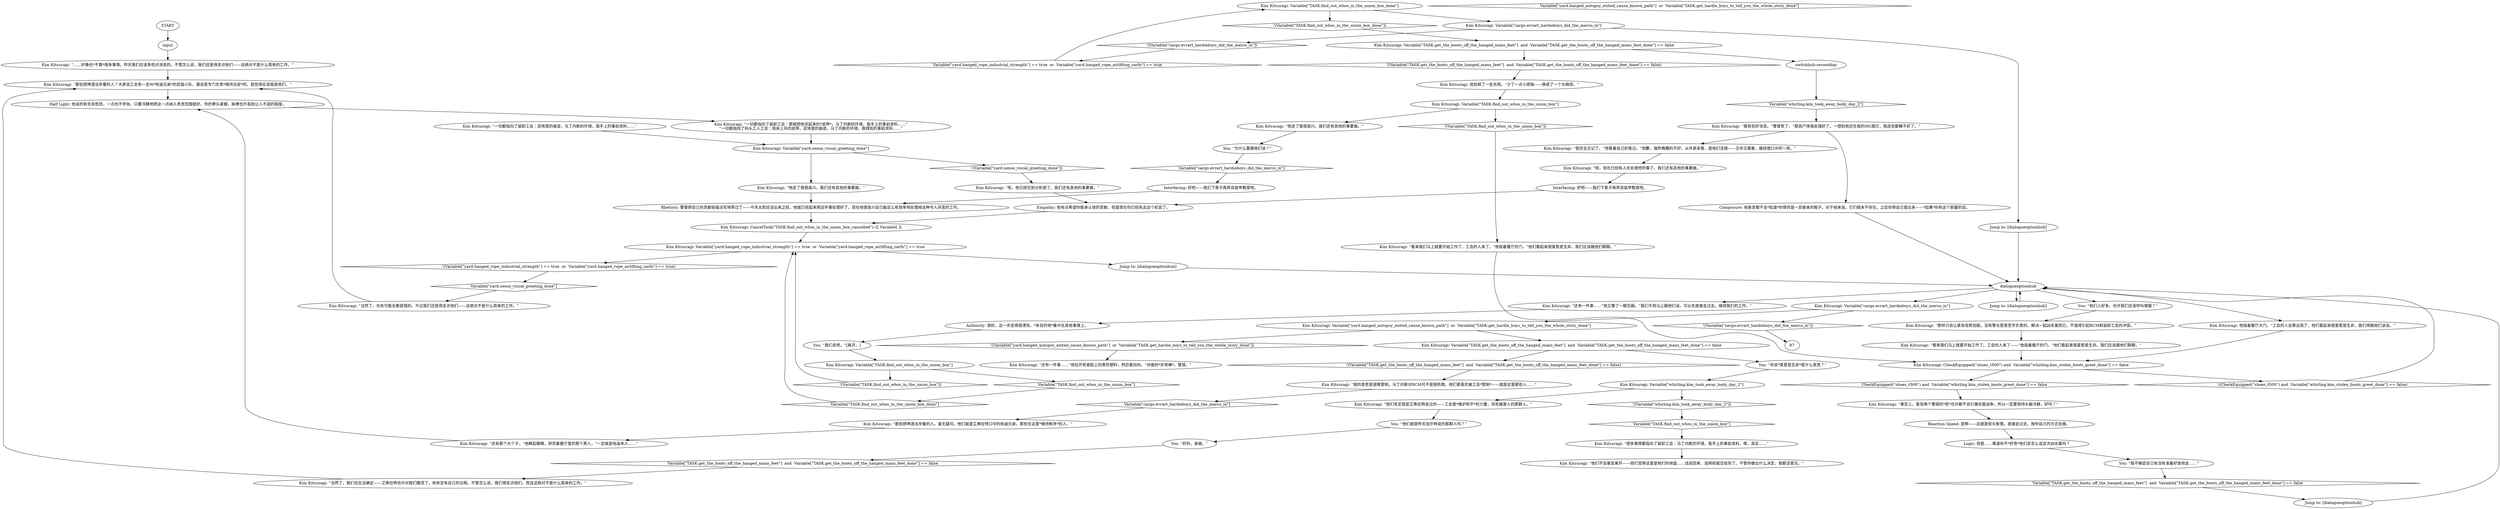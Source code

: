 # KIM SWITCH / DAY TWO UNION
# Kim blinks red when he's joined your team near the stairs. He wants to tell you the vigilantes have showed up and that you should talk to them -- but be careful. (Final warning about RCM non-presence in Martinaise.)
# ==================================================
digraph G {
	  0 [label="START"];
	  1 [label="input"];
	  2 [label="Kim Kitsuragi: Variable[\"TASK.find_out_whos_in_the_union_box\"]"];
	  3 [label="Variable[\"TASK.find_out_whos_in_the_union_box\"]", shape=diamond];
	  4 [label="!(Variable[\"TASK.find_out_whos_in_the_union_box\"])", shape=diamond];
	  5 [label="Authority: 很好。这一步走得很漂亮。*有目的地*集中在其他事情上。"];
	  6 [label="Kim Kitsuragi: “还有一件事……”他拉开死者脸上的黑色塑料，然后看向你。“你做的*非常棒*，警探。”"];
	  7 [label="Interfacing: 好吧——我们下辈子再弄双装甲靴穿吧。"];
	  8 [label="Kim Kitsuragi: “看来我们马上就要开始工作了。工会的人来了。”他指着餐厅的门。“他们看起来很爱惹是生非。我们应该跟他们聊聊。”"];
	  9 [label="Rhetoric: 警督把自己的贡献轻描淡写地带过了——今天太阳还没出来之前，他就已经起来把这件事处理好了。现在他很高兴自己能这么有效率地处理掉这种令人厌恶的工作。"];
	  10 [label="Kim Kitsuragi: “那样只会让紧张局势加剧。没有警长愿意签字负责的。解决一起凶杀案而已，不值得引起RCM和装卸工会的冲突。”"];
	  11 [label="dialogueoptionhub"];
	  12 [label="Kim Kitsuragi: “我有些好消息。”警督笑了。“那具尸体我处理好了。一想到他还在我的MC腐烂，我连觉都睡不好了。”"];
	  13 [label="Kim Kitsuragi: “还有那个大个子，”他眯起眼睛，研究着餐厅里的那个男人，“一定就是哈迪本人……”"];
	  14 [label="Kim Kitsuragi: CheckEquipped(\"shoes_t500\") and  Variable[\"whirling.kim_stolen_boots_greet_done\"] == false"];
	  15 [label="CheckEquipped(\"shoes_t500\") and  Variable[\"whirling.kim_stolen_boots_greet_done\"] == false", shape=diamond];
	  16 [label="!(CheckEquipped(\"shoes_t500\") and  Variable[\"whirling.kim_stolen_boots_greet_done\"] == false)", shape=diamond];
	  17 [label="Empathy: 他有点希望你能承认他的贡献，但是现在你已经失去这个机会了。"];
	  18 [label="Kim Kitsuragi: “那些把啤酒当早餐的人。毫无疑问，他们就是艾弗拉特口中的哈迪兄弟，那些在这里*维持秩序*的人。”"];
	  19 [label="Logic: 但是……难道你不*好奇*他们会怎么说这次凶杀案吗？"];
	  20 [label="Kim Kitsuragi: “一切都指向了装卸工会：泥地里的痕迹，马丁内斯的环境，我手上的事前资料……”"];
	  21 [label="Kim Kitsuragi: “当然了，也有可能全都是错的。不过我们还是得走访他们——这绝对不是什么简单的工作。”"];
	  22 [label="Kim Kitsuragi: Variable[\"yard.sense_viscal_greeting_done\"]"];
	  23 [label="Variable[\"yard.sense_viscal_greeting_done\"]", shape=diamond];
	  24 [label="!(Variable[\"yard.sense_viscal_greeting_done\"])", shape=diamond];
	  25 [label="Kim Kitsuragi: “他走了我很高兴。我们还有其他的事要做。”"];
	  26 [label="Kim Kitsuragi: 他划掉了一些东西。“少了一点小烦恼——换成了一个大麻烦。”"];
	  27 [label="Kim Kitsuragi: “呃，现在已经有人在处理他的事了。我们还有其他的事要做。”"];
	  28 [label="Jump to: [dialogueoptionhub]"];
	  29 [label="Kim Kitsuragi: Variable[\"TASK.find_out_whos_in_the_union_box\"]"];
	  30 [label="Variable[\"TASK.find_out_whos_in_the_union_box\"]", shape=diamond];
	  31 [label="!(Variable[\"TASK.find_out_whos_in_the_union_box\"])", shape=diamond];
	  32 [label="Kim Kitsuragi: “他走了我很高兴。我们还有其他的事要做。”"];
	  33 [label="Kim Kitsuragi: “当然了，我们也无法确定——艾弗拉特也许对我们撒谎了。他肯定有自己的议程。不管怎么说，我们得走访他们。而且这绝对不是什么简单的工作。”"];
	  34 [label="You: “他们就是昨天加尔特说的那群人吗？”"];
	  35 [label="Kim Kitsuragi: 他指着餐厅大门。“工会的人总算出现了，他们看起来很爱惹是生非，我们得跟他们谈谈。”"];
	  36 [label="Kim Kitsuragi: CancelTask(\"TASK.find_out_whos_in_the_union_box_cancelled\")--[[ Variable[ ]]"];
	  37 [label="Kim Kitsuragi: Variable[\"TASK.get_the_boots_off_the_hanged_mans_feet\"]  and  Variable[\"TASK.get_the_boots_off_the_hanged_mans_feet_done\"] == false"];
	  38 [label="Variable[\"TASK.get_the_boots_off_the_hanged_mans_feet\"]  and  Variable[\"TASK.get_the_boots_off_the_hanged_mans_feet_done\"] == false", shape=diamond];
	  39 [label="!(Variable[\"TASK.get_the_boots_off_the_hanged_mans_feet\"]  and  Variable[\"TASK.get_the_boots_off_the_hanged_mans_feet_done\"] == false)", shape=diamond];
	  40 [label="switchhub-secondday"];
	  41 [label="Kim Kitsuragi: “……好像也*不算*很多事情。昨天我们应该多挖点消息的。不管怎么说，我们还是得走访他们——这绝对不是什么简单的工作。”"];
	  42 [label="Kim Kitsuragi: “他们不会着急离开——他们觉得这里是他们的地盘……话说回来，选择权就交给你了。不管你做出什么决定，我都没意见。”"];
	  43 [label="You: “我不确定自己有没有准备好放他走……”"];
	  44 [label="Kim Kitsuragi: “我完全忘记了。”他看着自己的笔记。“抱歉，我昨晚睡的不好。从外表来看，是他们没错——又吵又粗鲁，跟经理口中的一样。”"];
	  45 [label="You: “好的，谢谢。”"];
	  46 [label="Composure: 他甚至都不会*知道*你穿的是一双偷来的鞋子。对于他来说，它们根本不存在。之后你得自己提出来——*如果*你有这个胆量的话。"];
	  47 [label="Kim Kitsuragi: “事实上，甚至两个警探的*死*也许都不会引爆全面战争。所以一定要保持头脑冷静，好吗？”"];
	  48 [label="Kim Kitsuragi: “看来我们马上就要开始工作了。工会的人来了——”他指着餐厅的门。“他们看起来很爱惹是生非。我们应该跟他们聊聊。”"];
	  49 [label="Kim Kitsuragi: “很多事情都指向了装卸工会：马丁内斯的环境，我手上的事前资料。嗯，其实……”"];
	  50 [label="Kim Kitsuragi: “呃，他已经交到分析部了。我们还有其他的事要做。”"];
	  51 [label="Kim Kitsuragi: “我的意思是很难管制。马丁内斯对RCM可不是很热情。他们更喜欢被工会*管制*——就是这里那些人……”"];
	  52 [label="Kim Kitsuragi: Variable[\"whirling.kim_took_away_body_day_2\"]"];
	  53 [label="Variable[\"whirling.kim_took_away_body_day_2\"]", shape=diamond];
	  54 [label="!(Variable[\"whirling.kim_took_away_body_day_2\"])", shape=diamond];
	  55 [label="Kim Kitsuragi: “他们肯定就是艾弗拉特说过的——工会里*维护和平*的力量，吊死被害人的那群人。”"];
	  56 [label="Interfacing: 好吧——我们下辈子再弄双装甲靴穿吧。"];
	  57 [label="You: “为什么要跟他们谈？”"];
	  58 [label="Kim Kitsuragi: Variable[\"cargo.evrart_hardieboys_did_the_merco_in\"]"];
	  59 [label="Variable[\"cargo.evrart_hardieboys_did_the_merco_in\"]", shape=diamond];
	  60 [label="!(Variable[\"cargo.evrart_hardieboys_did_the_merco_in\"])", shape=diamond];
	  61 [label="Kim Kitsuragi: Variable[\"yard.hanged_autopsy_exited_cause_known_path\"]  or  Variable[\"TASK.get_hardie_boys_to_tell_you_the_whole_story_done\"]"];
	  62 [label="Variable[\"yard.hanged_autopsy_exited_cause_known_path\"]  or  Variable[\"TASK.get_hardie_boys_to_tell_you_the_whole_story_done\"]", shape=diamond];
	  63 [label="!(Variable[\"yard.hanged_autopsy_exited_cause_known_path\"]  or  Variable[\"TASK.get_hardie_boys_to_tell_you_the_whole_story_done\"])", shape=diamond];
	  64 [label="Kim Kitsuragi: Variable[\"TASK.get_the_boots_off_the_hanged_mans_feet\"]  and  Variable[\"TASK.get_the_boots_off_the_hanged_mans_feet_done\"] == false"];
	  65 [label="Variable[\"TASK.get_the_boots_off_the_hanged_mans_feet\"]  and  Variable[\"TASK.get_the_boots_off_the_hanged_mans_feet_done\"] == false", shape=diamond];
	  66 [label="!(Variable[\"TASK.get_the_boots_off_the_hanged_mans_feet\"]  and  Variable[\"TASK.get_the_boots_off_the_hanged_mans_feet_done\"] == false)", shape=diamond];
	  67 [label="You: “你说*爱惹是生非*是什么意思？”"];
	  68 [label="You: “他们人好多。也许我们应该呼叫增援？”"];
	  69 [label="Kim Kitsuragi: “还有一件事……”他又瞥了一眼包厢。“我们不用马上跟他们谈。可以先直接走过去，继续我们的工作。”"];
	  70 [label="Kim Kitsuragi: Variable[\"yard.hanged_rope_industrial_strength\"] == true  or  Variable[\"yard.hanged_rope_airlifting_carfo\"] == true"];
	  71 [label="Variable[\"yard.hanged_rope_industrial_strength\"] == true  or  Variable[\"yard.hanged_rope_airlifting_carfo\"] == true", shape=diamond];
	  72 [label="!(Variable[\"yard.hanged_rope_industrial_strength\"] == true  or  Variable[\"yard.hanged_rope_airlifting_carfo\"] == true)", shape=diamond];
	  73 [label="Jump to: [dialogueoptionhub]"];
	  74 [label="Half Light: 他说的有生命危险，一点也不夸张。只要冷静地把这一点纳入考虑范围就好。你的拳头紧握，脉搏也升高到让人不适的程度。"];
	  75 [label="Reaction Speed: 是啊——这就是街头智慧。直接走过去，按你自己的方式去做。"];
	  76 [label="You: “我们走吧。”[离开。]"];
	  77 [label="Jump to: [dialogueoptionhub]"];
	  78 [label="Kim Kitsuragi: “一切都指向了装卸工会：那根把他吊起来的*皮带*，马丁内斯的环境，我手上的事前资料……”\n“一切都指向了码头工人工会：用来上吊的皮带，泥地里的痕迹，马丁内斯的环境，我得到的事前资料……”"];
	  79 [label="Kim Kitsuragi: Variable[\"TASK.find_out_whos_in_the_union_box_done\"]"];
	  80 [label="Variable[\"TASK.find_out_whos_in_the_union_box_done\"]", shape=diamond];
	  81 [label="!(Variable[\"TASK.find_out_whos_in_the_union_box_done\"])", shape=diamond];
	  82 [label="Kim Kitsuragi: Variable[\"cargo.evrart_hardieboys_did_the_merco_in\"]"];
	  83 [label="Variable[\"cargo.evrart_hardieboys_did_the_merco_in\"]", shape=diamond];
	  84 [label="!(Variable[\"cargo.evrart_hardieboys_did_the_merco_in\"])", shape=diamond];
	  85 [label="Jump to: [dialogueoptionhub]"];
	  86 [label="Kim Kitsuragi: “那些把啤酒当早餐的人？大家说工会有一支叫*哈迪兄弟*的武装小队，据说是专门负责*维持治安*的。我觉得应该就是他们。”"];
	  0 -> 1
	  1 -> 41
	  2 -> 3
	  2 -> 4
	  3 -> 80
	  4 -> 70
	  5 -> 76
	  7 -> 17
	  8 -> 14
	  9 -> 36
	  10 -> 48
	  11 -> 35
	  11 -> 68
	  11 -> 69
	  11 -> 77
	  11 -> 58
	  12 -> 44
	  12 -> 46
	  13 -> 74
	  14 -> 16
	  14 -> 15
	  15 -> 47
	  16 -> 11
	  17 -> 36
	  18 -> 13
	  19 -> 43
	  20 -> 22
	  21 -> 86
	  22 -> 24
	  22 -> 25
	  23 -> 21
	  24 -> 50
	  25 -> 9
	  26 -> 29
	  27 -> 7
	  28 -> 11
	  29 -> 32
	  29 -> 31
	  30 -> 49
	  31 -> 8
	  32 -> 57
	  33 -> 86
	  34 -> 45
	  35 -> 14
	  36 -> 70
	  37 -> 40
	  37 -> 39
	  38 -> 33
	  39 -> 26
	  40 -> 53
	  41 -> 86
	  43 -> 65
	  44 -> 27
	  45 -> 38
	  46 -> 11
	  47 -> 75
	  48 -> 14
	  49 -> 42
	  50 -> 17
	  51 -> 59
	  52 -> 54
	  52 -> 55
	  53 -> 12
	  54 -> 30
	  55 -> 34
	  56 -> 9
	  57 -> 83
	  58 -> 60
	  58 -> 61
	  59 -> 18
	  60 -> 87
	  61 -> 64
	  61 -> 63
	  63 -> 6
	  64 -> 66
	  64 -> 67
	  65 -> 28
	  66 -> 51
	  67 -> 52
	  68 -> 10
	  69 -> 5
	  70 -> 72
	  70 -> 73
	  71 -> 79
	  72 -> 23
	  73 -> 11
	  74 -> 78
	  75 -> 19
	  76 -> 2
	  77 -> 11
	  78 -> 22
	  79 -> 81
	  79 -> 82
	  80 -> 70
	  81 -> 37
	  82 -> 84
	  82 -> 85
	  83 -> 56
	  84 -> 71
	  85 -> 11
	  86 -> 74
}

